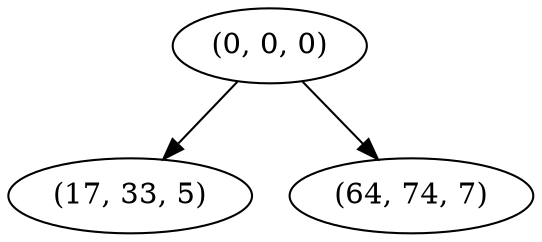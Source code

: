 digraph tree {
    "(0, 0, 0)";
    "(17, 33, 5)";
    "(64, 74, 7)";
    "(0, 0, 0)" -> "(17, 33, 5)";
    "(0, 0, 0)" -> "(64, 74, 7)";
}
